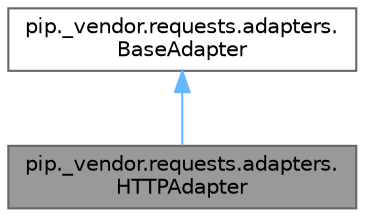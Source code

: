digraph "pip._vendor.requests.adapters.HTTPAdapter"
{
 // LATEX_PDF_SIZE
  bgcolor="transparent";
  edge [fontname=Helvetica,fontsize=10,labelfontname=Helvetica,labelfontsize=10];
  node [fontname=Helvetica,fontsize=10,shape=box,height=0.2,width=0.4];
  Node1 [id="Node000001",label="pip._vendor.requests.adapters.\lHTTPAdapter",height=0.2,width=0.4,color="gray40", fillcolor="grey60", style="filled", fontcolor="black",tooltip=" "];
  Node2 -> Node1 [id="edge2_Node000001_Node000002",dir="back",color="steelblue1",style="solid",tooltip=" "];
  Node2 [id="Node000002",label="pip._vendor.requests.adapters.\lBaseAdapter",height=0.2,width=0.4,color="gray40", fillcolor="white", style="filled",URL="$classpip_1_1__vendor_1_1requests_1_1adapters_1_1BaseAdapter.html",tooltip=" "];
}
